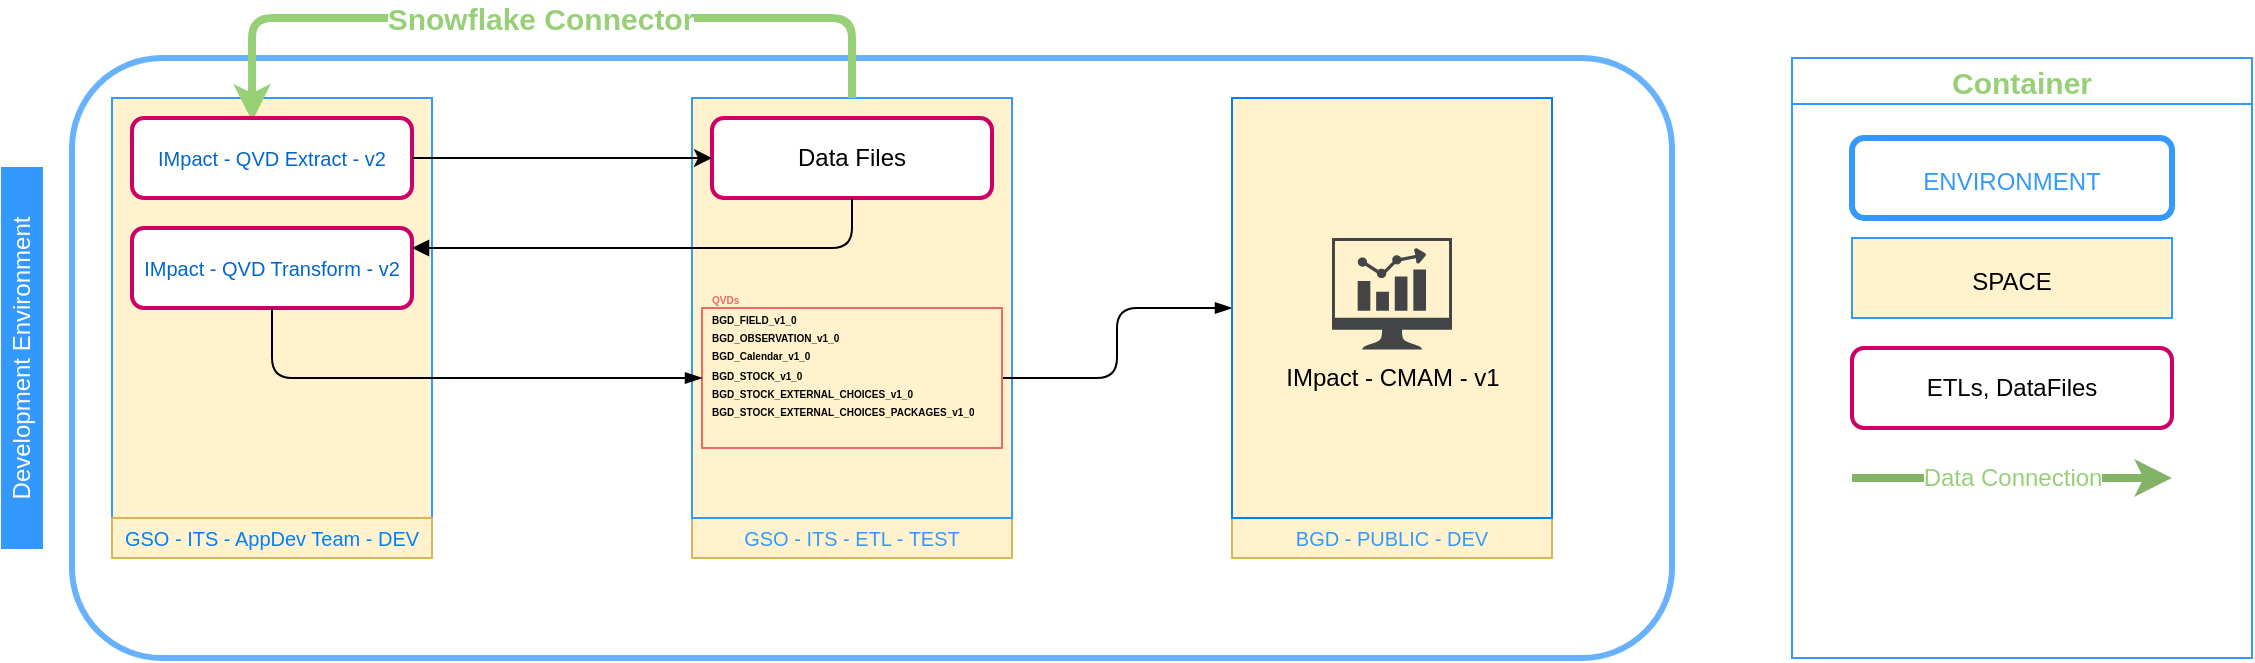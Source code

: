 <mxfile version="14.5.7" type="github"><diagram id="vaa92pbLD174g5OhY9mO" name="Page-1"><mxGraphModel dx="920" dy="552" grid="1" gridSize="10" guides="1" tooltips="1" connect="1" arrows="1" fold="1" page="1" pageScale="1" pageWidth="3300" pageHeight="4681" math="0" shadow="0"><root><mxCell id="0"/><mxCell id="1" parent="0"/><mxCell id="cIO9dwuHijUFWXJYowMV-1" value="" style="rounded=1;whiteSpace=wrap;html=1;strokeWidth=3;fillColor=#FFFFFF;fontColor=#CC0066;strokeColor=#66B2FF;labelBackgroundColor=#ffffff;" vertex="1" parent="1"><mxGeometry x="100" y="40" width="800" height="300" as="geometry"/></mxCell><mxCell id="cIO9dwuHijUFWXJYowMV-3" value="&lt;font color=&quot;#ffffff&quot;&gt;Development Environment&lt;/font&gt;" style="text;html=1;align=center;verticalAlign=middle;whiteSpace=wrap;rounded=0;direction=west;rotation=-90;strokeWidth=1;strokeColor=#3399FF;fillColor=#3399FF;" vertex="1" parent="1"><mxGeometry x="-20" y="180" width="190" height="20" as="geometry"/></mxCell><mxCell id="cIO9dwuHijUFWXJYowMV-9" value="" style="group" vertex="1" connectable="0" parent="1"><mxGeometry x="110" y="60" width="180" height="210" as="geometry"/></mxCell><mxCell id="cIO9dwuHijUFWXJYowMV-7" value="" style="rounded=0;whiteSpace=wrap;html=1;strokeWidth=1;fillColor=#fff2cc;strokeColor=#3399FF;" vertex="1" parent="cIO9dwuHijUFWXJYowMV-9"><mxGeometry x="10" width="160" height="210" as="geometry"/></mxCell><mxCell id="cIO9dwuHijUFWXJYowMV-10" value="" style="rounded=1;whiteSpace=wrap;html=1;fillColor=#FFFFFF;strokeColor=#CC0066;strokeWidth=2;labelBackgroundColor=#ffffff;" vertex="1" parent="1"><mxGeometry x="130" y="125" width="140" height="40" as="geometry"/></mxCell><mxCell id="cIO9dwuHijUFWXJYowMV-11" value="&lt;font color=&quot;#0066cc&quot; style=&quot;font-size: 10px&quot;&gt;IMpact - QVD Transform - v2&lt;br&gt;&lt;/font&gt;" style="text;html=1;strokeColor=none;fillColor=none;align=center;verticalAlign=middle;whiteSpace=wrap;rounded=0;direction=west;rotation=0;" vertex="1" parent="1"><mxGeometry x="105" y="135" width="190" height="20" as="geometry"/></mxCell><mxCell id="cIO9dwuHijUFWXJYowMV-16" value="&lt;font style=&quot;font-size: 10px&quot; color=&quot;#3399ff&quot;&gt;GSO - ITS - ETL - TEST&lt;/font&gt;" style="text;html=1;strokeColor=#d6b656;align=center;verticalAlign=middle;whiteSpace=wrap;rounded=0;fillColor=#fff2cc;" vertex="1" parent="1"><mxGeometry x="410" y="270" width="160" height="20" as="geometry"/></mxCell><mxCell id="cIO9dwuHijUFWXJYowMV-22" value="" style="rounded=0;whiteSpace=wrap;html=1;strokeWidth=1;fillColor=#fff2cc;strokeColor=#3399FF;" vertex="1" parent="1"><mxGeometry x="410" y="60" width="160" height="210" as="geometry"/></mxCell><mxCell id="cIO9dwuHijUFWXJYowMV-25" value="" style="endArrow=classic;html=1;exitX=0.5;exitY=0;exitDx=0;exitDy=0;entryX=0.438;entryY=0.056;entryDx=0;entryDy=0;entryPerimeter=0;strokeColor=#97D077;strokeWidth=4;" edge="1" parent="1" source="cIO9dwuHijUFWXJYowMV-22" target="cIO9dwuHijUFWXJYowMV-7"><mxGeometry relative="1" as="geometry"><mxPoint x="410" y="-10" as="sourcePoint"/><mxPoint x="200" y="20" as="targetPoint"/><Array as="points"><mxPoint x="490" y="20"/><mxPoint x="190" y="20"/></Array></mxGeometry></mxCell><mxCell id="cIO9dwuHijUFWXJYowMV-26" value="Snowflake Connector" style="edgeLabel;resizable=0;html=1;align=center;verticalAlign=middle;fontColor=#97D077;fontSize=15;fontStyle=1" connectable="0" vertex="1" parent="cIO9dwuHijUFWXJYowMV-25"><mxGeometry relative="1" as="geometry"/></mxCell><mxCell id="cIO9dwuHijUFWXJYowMV-39" style="edgeStyle=elbowEdgeStyle;rounded=1;orthogonalLoop=1;jettySize=auto;html=1;exitX=1;exitY=0.5;exitDx=0;exitDy=0;entryX=0;entryY=0.5;entryDx=0;entryDy=0;startArrow=none;startFill=0;endArrow=blockThin;endFill=1;strokeColor=#000000;" edge="1" parent="1" source="cIO9dwuHijUFWXJYowMV-28" target="cIO9dwuHijUFWXJYowMV-37"><mxGeometry relative="1" as="geometry"/></mxCell><mxCell id="cIO9dwuHijUFWXJYowMV-28" value="&lt;h1 style=&quot;font-size: 5px&quot;&gt;&lt;font color=&quot;#ea6b66&quot; style=&quot;font-size: 5px&quot;&gt;QVDs&lt;/font&gt;&lt;/h1&gt;&lt;h1 style=&quot;font-size: 5px&quot;&gt;&lt;font style=&quot;font-size: 5px&quot;&gt;BGD_FIELD_v1_0&lt;/font&gt;&lt;/h1&gt;&lt;h1 style=&quot;font-size: 5px&quot;&gt;&lt;font style=&quot;font-size: 5px&quot;&gt;BGD_OBSERVATION_v1_0&lt;/font&gt;&lt;/h1&gt;&lt;h1 style=&quot;font-size: 5px&quot;&gt;&lt;font style=&quot;font-size: 5px&quot;&gt;BGD_Calendar_v1_0&lt;/font&gt;&lt;/h1&gt;&lt;h1 style=&quot;font-size: 5px&quot;&gt;&lt;font style=&quot;font-size: 5px&quot;&gt;BGD_STOCK_v1_0&lt;/font&gt;&lt;/h1&gt;&lt;h1 style=&quot;font-size: 5px&quot;&gt;&lt;font style=&quot;font-size: 5px&quot;&gt;BGD_STOCK_EXTERNAL_CHOICES_v1_0&lt;/font&gt;&lt;/h1&gt;&lt;h1 style=&quot;font-size: 5px&quot;&gt;&lt;font style=&quot;font-size: 5px&quot;&gt;BGD_STOCK_EXTERNAL_CHOICES_PACKAGES_v1_0&lt;/font&gt;&lt;/h1&gt;&lt;p&gt;&lt;/p&gt;" style="text;html=1;fillColor=none;spacing=5;spacingTop=-20;whiteSpace=wrap;overflow=hidden;rounded=0;strokeColor=#EA6B66;" vertex="1" parent="1"><mxGeometry x="415" y="165" width="150" height="70" as="geometry"/></mxCell><mxCell id="cIO9dwuHijUFWXJYowMV-8" value="&lt;font style=&quot;font-size: 10px&quot; color=&quot;#007fff&quot;&gt;GSO - ITS - AppDev Team - DEV&lt;/font&gt;" style="text;html=1;strokeColor=#d6b656;fillColor=#fff2cc;align=center;verticalAlign=middle;whiteSpace=wrap;rounded=0;" vertex="1" parent="1"><mxGeometry x="120" y="270" width="160" height="20" as="geometry"/></mxCell><mxCell id="cIO9dwuHijUFWXJYowMV-38" value="" style="group;fillColor=#fff2cc;strokeColor=#d6b656;" vertex="1" connectable="0" parent="1"><mxGeometry x="680" y="60" width="160" height="230" as="geometry"/></mxCell><mxCell id="cIO9dwuHijUFWXJYowMV-35" value="IMpact - CMAM - v1" style="pointerEvents=1;shadow=0;dashed=0;html=1;strokeColor=none;fillColor=#434445;aspect=fixed;labelPosition=center;verticalLabelPosition=bottom;verticalAlign=top;align=center;outlineConnect=0;shape=mxgraph.vvd.nsx_dashboard;" vertex="1" parent="cIO9dwuHijUFWXJYowMV-38"><mxGeometry x="50" y="70" width="60" height="55.8" as="geometry"/></mxCell><mxCell id="cIO9dwuHijUFWXJYowMV-36" value="&lt;font style=&quot;font-size: 10px&quot; color=&quot;#3399ff&quot;&gt;BGD - PUBLIC - DEV&lt;/font&gt;" style="text;html=1;strokeColor=none;fillColor=none;align=center;verticalAlign=middle;whiteSpace=wrap;rounded=0;" vertex="1" parent="cIO9dwuHijUFWXJYowMV-38"><mxGeometry x="5" y="210" width="150" height="20" as="geometry"/></mxCell><mxCell id="cIO9dwuHijUFWXJYowMV-37" value="" style="rounded=0;whiteSpace=wrap;html=1;strokeWidth=1;fillColor=none;strokeColor=#007FFF;" vertex="1" parent="cIO9dwuHijUFWXJYowMV-38"><mxGeometry width="160" height="210" as="geometry"/></mxCell><mxCell id="cIO9dwuHijUFWXJYowMV-5" value="Data Files" style="rounded=1;whiteSpace=wrap;html=1;fillColor=#FFFFFF;strokeColor=#CC0066;strokeWidth=2;labelBackgroundColor=#ffffff;" vertex="1" parent="1"><mxGeometry x="420" y="70" width="140" height="40" as="geometry"/></mxCell><mxCell id="cIO9dwuHijUFWXJYowMV-2" value="" style="rounded=1;whiteSpace=wrap;html=1;fillColor=#FFFFFF;strokeColor=#CC0066;strokeWidth=2;labelBackgroundColor=#ffffff;" vertex="1" parent="1"><mxGeometry x="130" y="70" width="140" height="40" as="geometry"/></mxCell><mxCell id="cIO9dwuHijUFWXJYowMV-4" value="&lt;font color=&quot;#0066cc&quot; style=&quot;font-size: 10px&quot;&gt;IMpact - QVD Extract - v2&lt;br&gt;&lt;/font&gt;" style="text;html=1;strokeColor=none;fillColor=none;align=center;verticalAlign=middle;whiteSpace=wrap;rounded=0;direction=west;rotation=0;" vertex="1" parent="1"><mxGeometry x="105" y="80" width="190" height="20" as="geometry"/></mxCell><mxCell id="cIO9dwuHijUFWXJYowMV-41" value="&lt;font color=&quot;#3399ff&quot; style=&quot;font-size: 12px&quot;&gt;ENVIRONMENT&lt;/font&gt;" style="rounded=1;whiteSpace=wrap;html=1;strokeColor=#3399FF;strokeWidth=3;fillColor=#ffffff;fontSize=15;fontColor=#97D077;" vertex="1" parent="1"><mxGeometry x="990" y="80" width="160" height="40" as="geometry"/></mxCell><mxCell id="cIO9dwuHijUFWXJYowMV-42" value="&lt;font style=&quot;font-size: 12px&quot;&gt;SPACE&lt;/font&gt;" style="rounded=0;whiteSpace=wrap;html=1;strokeWidth=1;fillColor=#fff2cc;fontSize=15;strokeColor=#3399FF;" vertex="1" parent="1"><mxGeometry x="990" y="130" width="160" height="40" as="geometry"/></mxCell><mxCell id="cIO9dwuHijUFWXJYowMV-43" value="ETLs, DataFiles" style="rounded=1;whiteSpace=wrap;html=1;fillColor=#FFFFFF;strokeColor=#CC0066;strokeWidth=2;labelBackgroundColor=#ffffff;" vertex="1" parent="1"><mxGeometry x="990" y="185" width="160" height="40" as="geometry"/></mxCell><mxCell id="cIO9dwuHijUFWXJYowMV-14" style="edgeStyle=orthogonalEdgeStyle;rounded=0;orthogonalLoop=1;jettySize=auto;html=1;exitX=1;exitY=0.5;exitDx=0;exitDy=0;" edge="1" parent="1" source="cIO9dwuHijUFWXJYowMV-2" target="cIO9dwuHijUFWXJYowMV-5"><mxGeometry relative="1" as="geometry"/></mxCell><mxCell id="cIO9dwuHijUFWXJYowMV-18" style="edgeStyle=elbowEdgeStyle;rounded=1;orthogonalLoop=1;jettySize=auto;html=1;exitX=0.5;exitY=0.238;exitDx=0;exitDy=0;entryX=1;entryY=0.25;entryDx=0;entryDy=0;endArrow=block;endFill=1;startArrow=none;startFill=0;exitPerimeter=0;" edge="1" parent="1" source="cIO9dwuHijUFWXJYowMV-22" target="cIO9dwuHijUFWXJYowMV-10"><mxGeometry relative="1" as="geometry"><Array as="points"><mxPoint x="490" y="130"/></Array></mxGeometry></mxCell><mxCell id="cIO9dwuHijUFWXJYowMV-34" style="edgeStyle=elbowEdgeStyle;orthogonalLoop=1;jettySize=auto;html=1;exitX=0.5;exitY=1;exitDx=0;exitDy=0;entryX=0;entryY=0.5;entryDx=0;entryDy=0;startArrow=none;startFill=0;endArrow=blockThin;endFill=1;rounded=1;" edge="1" parent="1" source="cIO9dwuHijUFWXJYowMV-10" target="cIO9dwuHijUFWXJYowMV-28"><mxGeometry relative="1" as="geometry"><Array as="points"><mxPoint x="200" y="200"/></Array></mxGeometry></mxCell><mxCell id="cIO9dwuHijUFWXJYowMV-48" value="" style="endArrow=classic;html=1;strokeColor=#82b366;strokeWidth=4;fontSize=15;fontColor=#97D077;fillColor=#d5e8d4;" edge="1" parent="1"><mxGeometry relative="1" as="geometry"><mxPoint x="990" y="250" as="sourcePoint"/><mxPoint x="1150" y="250" as="targetPoint"/></mxGeometry></mxCell><mxCell id="cIO9dwuHijUFWXJYowMV-49" value="&lt;font style=&quot;font-size: 12px&quot;&gt;Data Connection&lt;/font&gt;" style="edgeLabel;resizable=0;html=1;align=center;verticalAlign=middle;fontColor=#97D077;" connectable="0" vertex="1" parent="cIO9dwuHijUFWXJYowMV-48"><mxGeometry relative="1" as="geometry"/></mxCell><mxCell id="cIO9dwuHijUFWXJYowMV-50" value="Container" style="swimlane;strokeColor=#3399FF;strokeWidth=1;fillColor=#ffffff;fontSize=15;fontColor=#97D077;startSize=23;" vertex="1" parent="1"><mxGeometry x="960" y="40" width="230" height="300" as="geometry"/></mxCell></root></mxGraphModel></diagram></mxfile>
